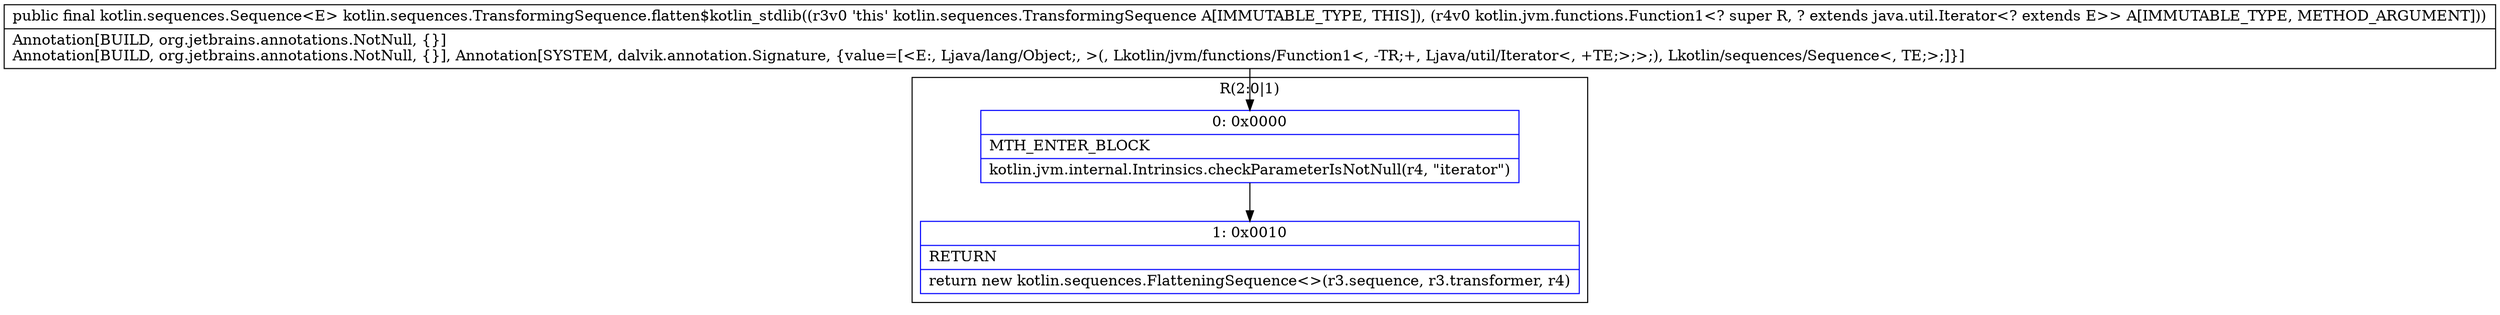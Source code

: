 digraph "CFG forkotlin.sequences.TransformingSequence.flatten$kotlin_stdlib(Lkotlin\/jvm\/functions\/Function1;)Lkotlin\/sequences\/Sequence;" {
subgraph cluster_Region_647225508 {
label = "R(2:0|1)";
node [shape=record,color=blue];
Node_0 [shape=record,label="{0\:\ 0x0000|MTH_ENTER_BLOCK\l|kotlin.jvm.internal.Intrinsics.checkParameterIsNotNull(r4, \"iterator\")\l}"];
Node_1 [shape=record,label="{1\:\ 0x0010|RETURN\l|return new kotlin.sequences.FlatteningSequence\<\>(r3.sequence, r3.transformer, r4)\l}"];
}
MethodNode[shape=record,label="{public final kotlin.sequences.Sequence\<E\> kotlin.sequences.TransformingSequence.flatten$kotlin_stdlib((r3v0 'this' kotlin.sequences.TransformingSequence A[IMMUTABLE_TYPE, THIS]), (r4v0 kotlin.jvm.functions.Function1\<? super R, ? extends java.util.Iterator\<? extends E\>\> A[IMMUTABLE_TYPE, METHOD_ARGUMENT]))  | Annotation[BUILD, org.jetbrains.annotations.NotNull, \{\}]\lAnnotation[BUILD, org.jetbrains.annotations.NotNull, \{\}], Annotation[SYSTEM, dalvik.annotation.Signature, \{value=[\<E:, Ljava\/lang\/Object;, \>(, Lkotlin\/jvm\/functions\/Function1\<, \-TR;+, Ljava\/util\/Iterator\<, +TE;\>;\>;), Lkotlin\/sequences\/Sequence\<, TE;\>;]\}]\l}"];
MethodNode -> Node_0;
Node_0 -> Node_1;
}

